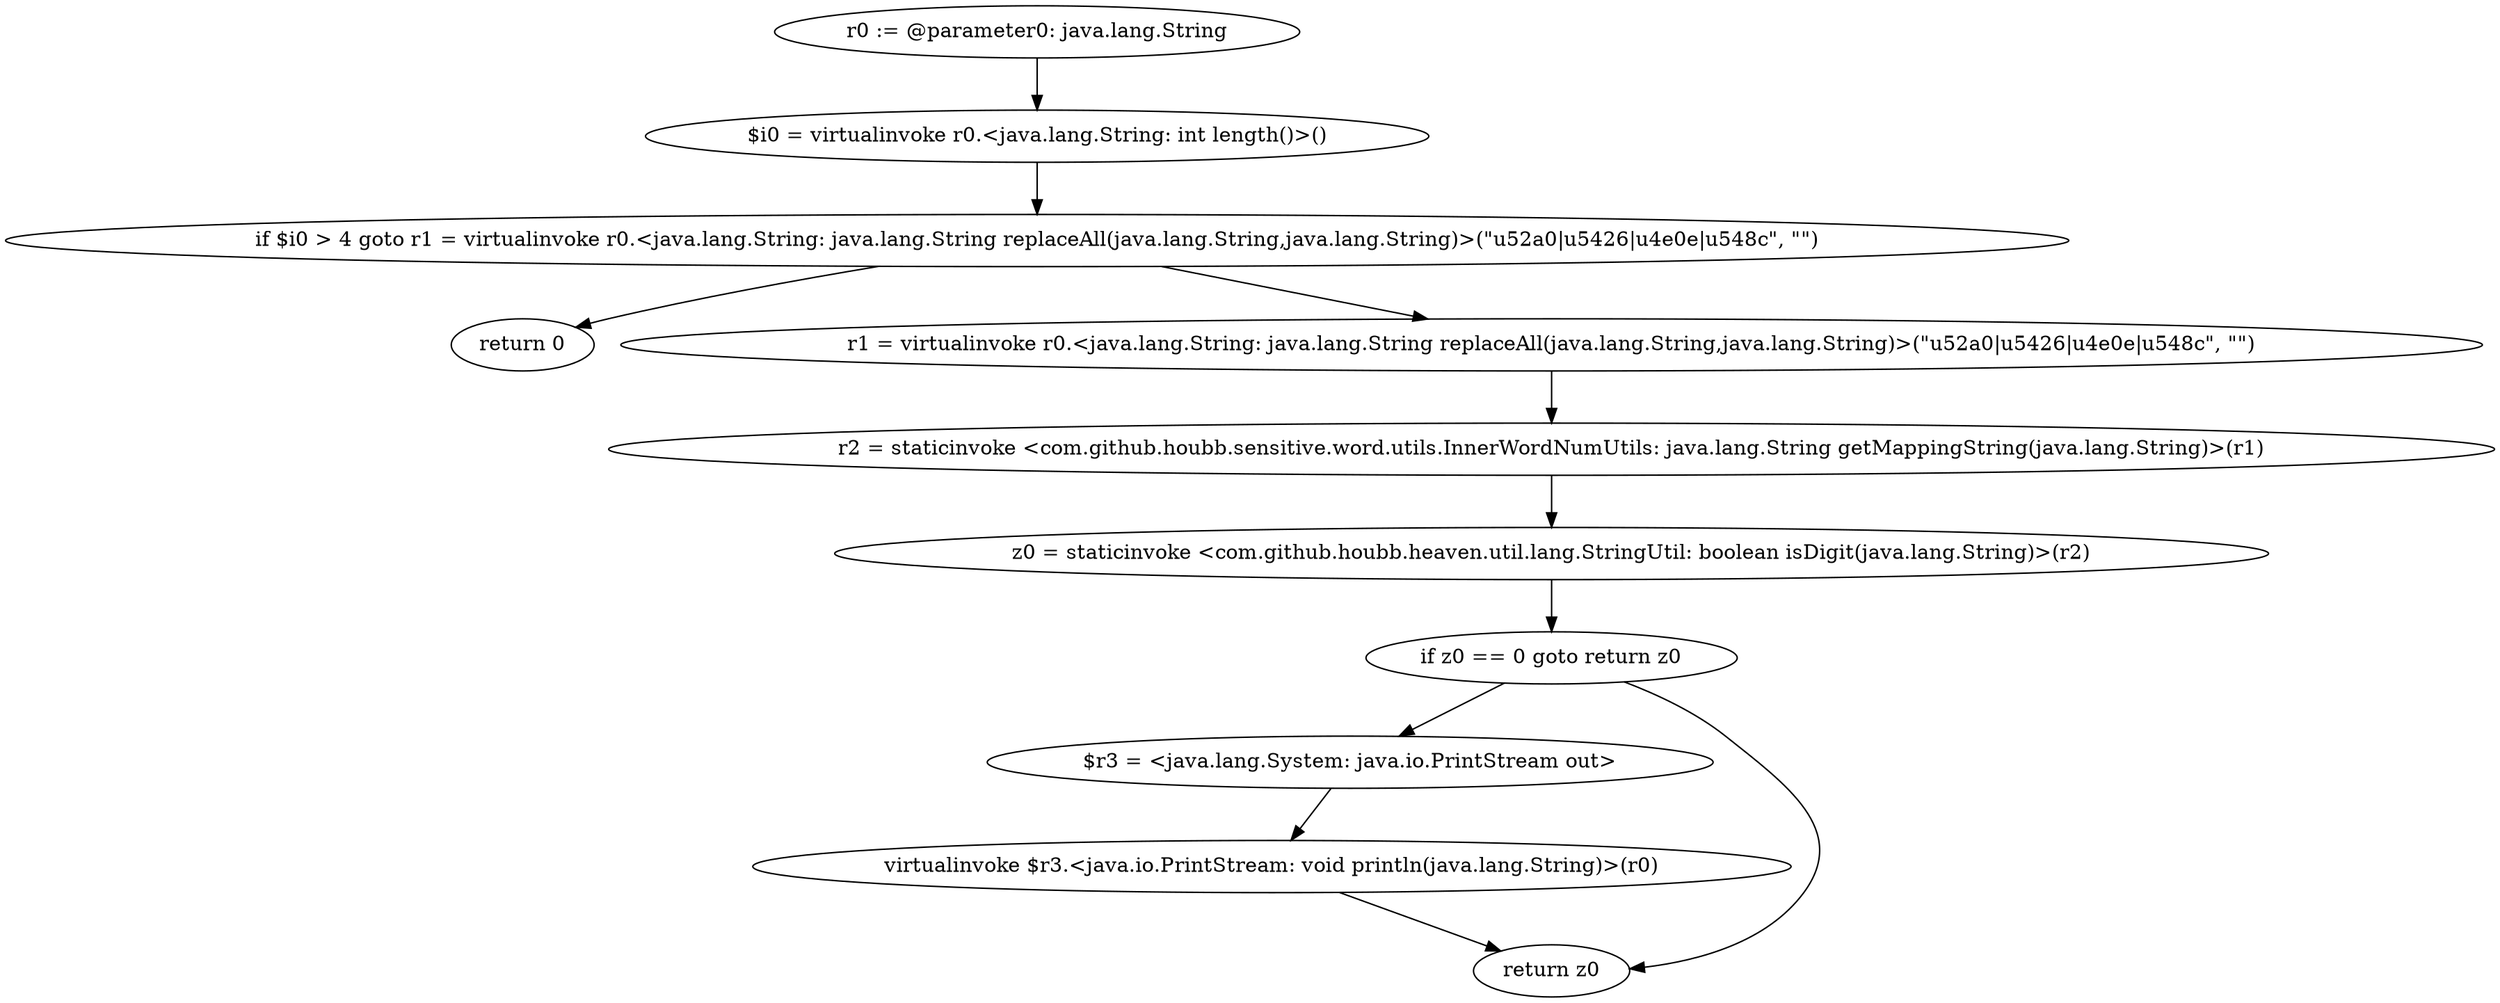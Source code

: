 digraph "unitGraph" {
    "r0 := @parameter0: java.lang.String"
    "$i0 = virtualinvoke r0.<java.lang.String: int length()>()"
    "if $i0 > 4 goto r1 = virtualinvoke r0.<java.lang.String: java.lang.String replaceAll(java.lang.String,java.lang.String)>(\"\u52a0|\u5426|\u4e0e|\u548c\", \"\")"
    "return 0"
    "r1 = virtualinvoke r0.<java.lang.String: java.lang.String replaceAll(java.lang.String,java.lang.String)>(\"\u52a0|\u5426|\u4e0e|\u548c\", \"\")"
    "r2 = staticinvoke <com.github.houbb.sensitive.word.utils.InnerWordNumUtils: java.lang.String getMappingString(java.lang.String)>(r1)"
    "z0 = staticinvoke <com.github.houbb.heaven.util.lang.StringUtil: boolean isDigit(java.lang.String)>(r2)"
    "if z0 == 0 goto return z0"
    "$r3 = <java.lang.System: java.io.PrintStream out>"
    "virtualinvoke $r3.<java.io.PrintStream: void println(java.lang.String)>(r0)"
    "return z0"
    "r0 := @parameter0: java.lang.String"->"$i0 = virtualinvoke r0.<java.lang.String: int length()>()";
    "$i0 = virtualinvoke r0.<java.lang.String: int length()>()"->"if $i0 > 4 goto r1 = virtualinvoke r0.<java.lang.String: java.lang.String replaceAll(java.lang.String,java.lang.String)>(\"\u52a0|\u5426|\u4e0e|\u548c\", \"\")";
    "if $i0 > 4 goto r1 = virtualinvoke r0.<java.lang.String: java.lang.String replaceAll(java.lang.String,java.lang.String)>(\"\u52a0|\u5426|\u4e0e|\u548c\", \"\")"->"return 0";
    "if $i0 > 4 goto r1 = virtualinvoke r0.<java.lang.String: java.lang.String replaceAll(java.lang.String,java.lang.String)>(\"\u52a0|\u5426|\u4e0e|\u548c\", \"\")"->"r1 = virtualinvoke r0.<java.lang.String: java.lang.String replaceAll(java.lang.String,java.lang.String)>(\"\u52a0|\u5426|\u4e0e|\u548c\", \"\")";
    "r1 = virtualinvoke r0.<java.lang.String: java.lang.String replaceAll(java.lang.String,java.lang.String)>(\"\u52a0|\u5426|\u4e0e|\u548c\", \"\")"->"r2 = staticinvoke <com.github.houbb.sensitive.word.utils.InnerWordNumUtils: java.lang.String getMappingString(java.lang.String)>(r1)";
    "r2 = staticinvoke <com.github.houbb.sensitive.word.utils.InnerWordNumUtils: java.lang.String getMappingString(java.lang.String)>(r1)"->"z0 = staticinvoke <com.github.houbb.heaven.util.lang.StringUtil: boolean isDigit(java.lang.String)>(r2)";
    "z0 = staticinvoke <com.github.houbb.heaven.util.lang.StringUtil: boolean isDigit(java.lang.String)>(r2)"->"if z0 == 0 goto return z0";
    "if z0 == 0 goto return z0"->"$r3 = <java.lang.System: java.io.PrintStream out>";
    "if z0 == 0 goto return z0"->"return z0";
    "$r3 = <java.lang.System: java.io.PrintStream out>"->"virtualinvoke $r3.<java.io.PrintStream: void println(java.lang.String)>(r0)";
    "virtualinvoke $r3.<java.io.PrintStream: void println(java.lang.String)>(r0)"->"return z0";
}
